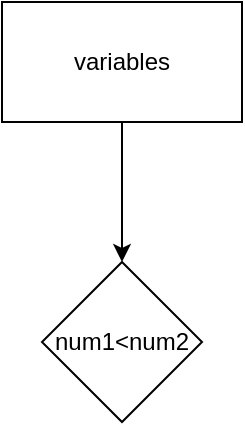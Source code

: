 <mxfile>
    <diagram id="CIjktzs0uWrjkQqUjSmn" name="Page-1">
        <mxGraphModel dx="1216" dy="827" grid="1" gridSize="10" guides="1" tooltips="1" connect="1" arrows="1" fold="1" page="1" pageScale="1" pageWidth="850" pageHeight="1100" math="0" shadow="0">
            <root>
                <mxCell id="0"/>
                <mxCell id="1" parent="0"/>
                <mxCell id="4" value="" style="edgeStyle=none;html=1;" edge="1" parent="1" source="2" target="3">
                    <mxGeometry relative="1" as="geometry"/>
                </mxCell>
                <mxCell id="2" value="variables" style="whiteSpace=wrap;html=1;" vertex="1" parent="1">
                    <mxGeometry x="60" y="30" width="120" height="60" as="geometry"/>
                </mxCell>
                <mxCell id="3" value="num1&amp;lt;num2" style="rhombus;whiteSpace=wrap;html=1;" vertex="1" parent="1">
                    <mxGeometry x="80" y="160" width="80" height="80" as="geometry"/>
                </mxCell>
            </root>
        </mxGraphModel>
    </diagram>
</mxfile>